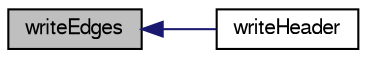 digraph "writeEdges"
{
  bgcolor="transparent";
  edge [fontname="FreeSans",fontsize="10",labelfontname="FreeSans",labelfontsize="10"];
  node [fontname="FreeSans",fontsize="10",shape=record];
  rankdir="LR";
  Node122 [label="writeEdges",height=0.2,width=0.4,color="black", fillcolor="grey75", style="filled", fontcolor="black"];
  Node122 -> Node123 [dir="back",color="midnightblue",fontsize="10",style="solid",fontname="FreeSans"];
  Node123 [label="writeHeader",height=0.2,width=0.4,color="black",URL="$a21782.html#a86d5d056355b98224bad8eafc1b94d78",tooltip="Write header information with points. "];
}
